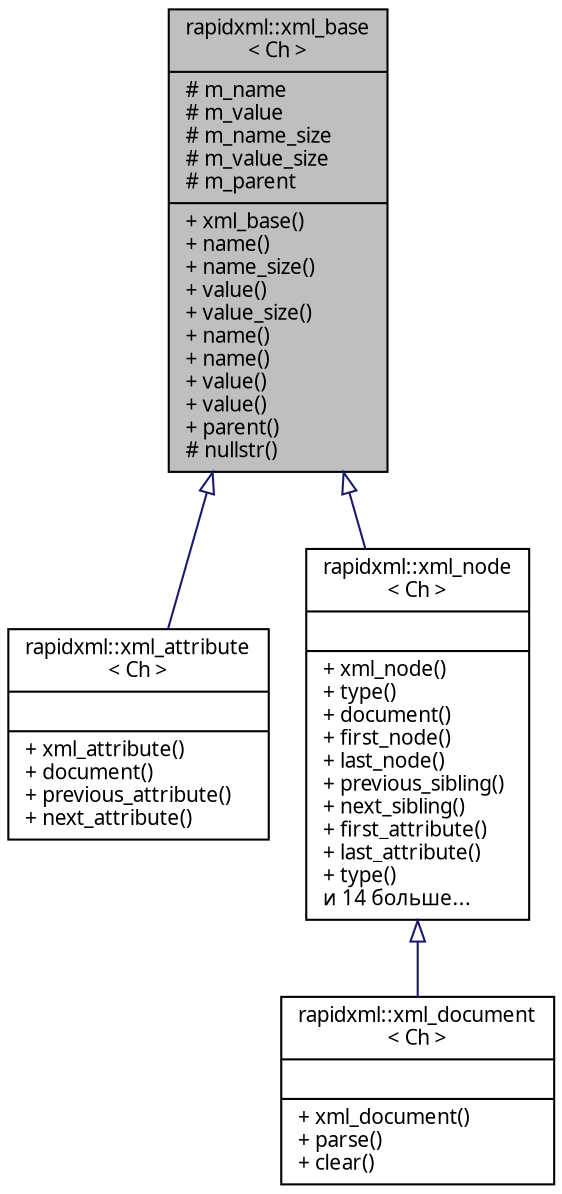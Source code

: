 digraph "rapidxml::xml_base&lt; Ch &gt;"
{
 // INTERACTIVE_SVG=YES
  edge [fontname="Verdana",fontsize="10",labelfontname="Verdana",labelfontsize="10"];
  node [fontname="Verdana",fontsize="10",shape=record];
  Node1 [label="{rapidxml::xml_base\l\< Ch \>\n|# m_name\l# m_value\l# m_name_size\l# m_value_size\l# m_parent\l|+ xml_base()\l+ name()\l+ name_size()\l+ value()\l+ value_size()\l+ name()\l+ name()\l+ value()\l+ value()\l+ parent()\l# nullstr()\l}",height=0.2,width=0.4,color="black", fillcolor="grey75", style="filled", fontcolor="black"];
  Node1 -> Node2 [dir="back",color="midnightblue",fontsize="10",style="solid",arrowtail="onormal",fontname="Verdana"];
  Node2 [label="{rapidxml::xml_attribute\l\< Ch \>\n||+ xml_attribute()\l+ document()\l+ previous_attribute()\l+ next_attribute()\l}",height=0.2,width=0.4,color="black", fillcolor="white", style="filled",URL="$a00152.html"];
  Node1 -> Node3 [dir="back",color="midnightblue",fontsize="10",style="solid",arrowtail="onormal",fontname="Verdana"];
  Node3 [label="{rapidxml::xml_node\l\< Ch \>\n||+ xml_node()\l+ type()\l+ document()\l+ first_node()\l+ last_node()\l+ previous_sibling()\l+ next_sibling()\l+ first_attribute()\l+ last_attribute()\l+ type()\lи 14 больше...\l}",height=0.2,width=0.4,color="black", fillcolor="white", style="filled",URL="$a00155.html"];
  Node3 -> Node4 [dir="back",color="midnightblue",fontsize="10",style="solid",arrowtail="onormal",fontname="Verdana"];
  Node4 [label="{rapidxml::xml_document\l\< Ch \>\n||+ xml_document()\l+ parse()\l+ clear()\l}",height=0.2,width=0.4,color="black", fillcolor="white", style="filled",URL="$a00154.html"];
}
